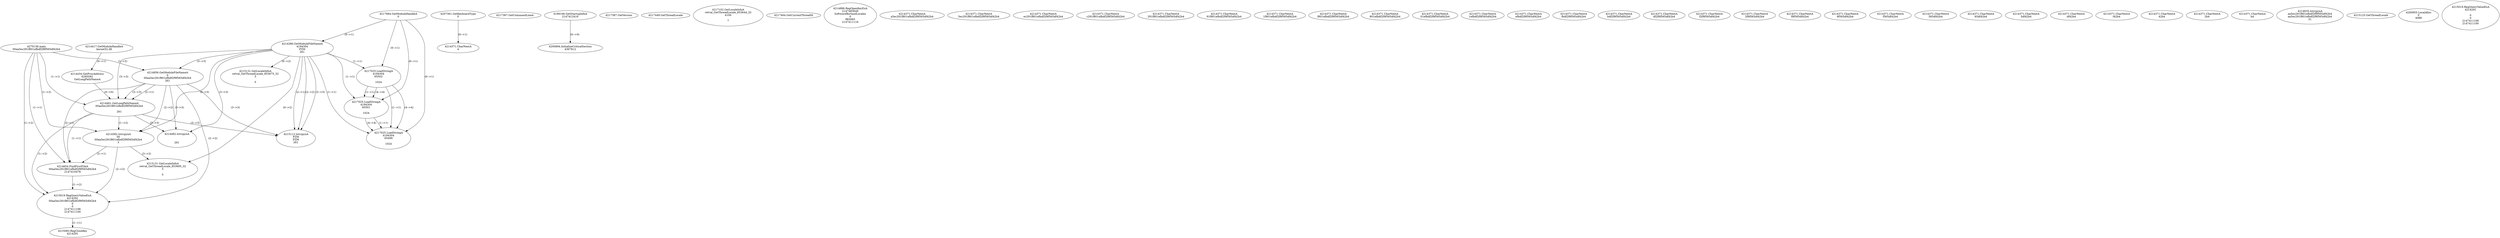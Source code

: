 // Global SCDG with merge call
digraph {
	0 [label="4270136.main
00aa5ec291f801efbdf2f9f565df42b4"]
	1 [label="4217684.GetModuleHandleA
0"]
	2 [label="4207361.GetKeyboardType
0"]
	3 [label="4217367.GetCommandLineA
"]
	4 [label="4199106.GetStartupInfoA
2147412416"]
	5 [label="4217387.GetVersion
"]
	6 [label="4217449.GetThreadLocale
"]
	7 [label="4217102.GetLocaleInfoA
retval_GetThreadLocale_853644_32
4100

7"]
	8 [label="4217464.GetCurrentThreadId
"]
	9 [label="4214286.GetModuleFileNameA
4194304
PZM
261"]
	1 -> 9 [label="(0-->1)"]
	10 [label="4214856.GetModuleFileNameA
0
00aa5ec291f801efbdf2f9f565df42b4
261"]
	0 -> 10 [label="(1-->2)"]
	9 -> 10 [label="(3-->3)"]
	11 [label="4214886.RegOpenKeyExA
2147483649
Software\Borland\Locales
0
983065
2147411116"]
	12 [label="4214417.GetModuleHandleA
kernel32.dll"]
	13 [label="4214434.GetProcAddress
6295592
GetLongPathNameA"]
	12 -> 13 [label="(0-->1)"]
	14 [label="4214461.GetLongPathNameA
00aa5ec291f801efbdf2f9f565df42b4

261"]
	0 -> 14 [label="(1-->1)"]
	10 -> 14 [label="(2-->1)"]
	9 -> 14 [label="(3-->3)"]
	10 -> 14 [label="(3-->3)"]
	13 -> 14 [label="(0-->0)"]
	15 [label="4214582.lstrcpynA
00
00aa5ec291f801efbdf2f9f565df42b4
3"]
	0 -> 15 [label="(1-->2)"]
	10 -> 15 [label="(2-->2)"]
	14 -> 15 [label="(1-->2)"]
	9 -> 15 [label="(0-->3)"]
	16 [label="4214371.CharNextA
a5ec291f801efbdf2f9f565df42b4"]
	17 [label="4214371.CharNextA
5ec291f801efbdf2f9f565df42b4"]
	18 [label="4214371.CharNextA
ec291f801efbdf2f9f565df42b4"]
	19 [label="4214371.CharNextA
c291f801efbdf2f9f565df42b4"]
	20 [label="4214371.CharNextA
291f801efbdf2f9f565df42b4"]
	21 [label="4214371.CharNextA
91f801efbdf2f9f565df42b4"]
	22 [label="4214371.CharNextA
1f801efbdf2f9f565df42b4"]
	23 [label="4214371.CharNextA
f801efbdf2f9f565df42b4"]
	24 [label="4214371.CharNextA
801efbdf2f9f565df42b4"]
	25 [label="4214371.CharNextA
01efbdf2f9f565df42b4"]
	26 [label="4214371.CharNextA
1efbdf2f9f565df42b4"]
	27 [label="4214371.CharNextA
efbdf2f9f565df42b4"]
	28 [label="4214371.CharNextA
fbdf2f9f565df42b4"]
	29 [label="4214371.CharNextA
bdf2f9f565df42b4"]
	30 [label="4214371.CharNextA
df2f9f565df42b4"]
	31 [label="4214371.CharNextA
f2f9f565df42b4"]
	32 [label="4214371.CharNextA
2f9f565df42b4"]
	33 [label="4214371.CharNextA
f9f565df42b4"]
	34 [label="4214371.CharNextA
9f565df42b4"]
	35 [label="4214371.CharNextA
f565df42b4"]
	36 [label="4214371.CharNextA
565df42b4"]
	37 [label="4214371.CharNextA
65df42b4"]
	38 [label="4214371.CharNextA
5df42b4"]
	39 [label="4214371.CharNextA
df42b4"]
	40 [label="4214371.CharNextA
f42b4"]
	41 [label="4214371.CharNextA
42b4"]
	42 [label="4214371.CharNextA
2b4"]
	43 [label="4214371.CharNextA
b4"]
	44 [label="4214371.CharNextA
4"]
	2 -> 44 [label="(0-->1)"]
	45 [label="4214635.lstrcpynA
aa5ec291f801efbdf2f9f565df42b4
aa5ec291f801efbdf2f9f565df42b4
31"]
	46 [label="4214654.FindFirstFileA
00aa5ec291f801efbdf2f9f565df42b4
2147410478"]
	0 -> 46 [label="(1-->1)"]
	10 -> 46 [label="(2-->1)"]
	14 -> 46 [label="(1-->1)"]
	15 -> 46 [label="(2-->1)"]
	47 [label="4215019.RegQueryValueExA
4214291
00aa5ec291f801efbdf2f9f565df42b4
0
0
2147411106
2147411100"]
	0 -> 47 [label="(1-->2)"]
	10 -> 47 [label="(2-->2)"]
	14 -> 47 [label="(1-->2)"]
	15 -> 47 [label="(2-->2)"]
	46 -> 47 [label="(1-->2)"]
	48 [label="4215083.RegCloseKey
4214291"]
	47 -> 48 [label="(1-->1)"]
	49 [label="4215112.lstrcpynA
PZM
PZM
261"]
	9 -> 49 [label="(2-->1)"]
	9 -> 49 [label="(2-->2)"]
	9 -> 49 [label="(3-->3)"]
	10 -> 49 [label="(3-->3)"]
	14 -> 49 [label="(3-->3)"]
	50 [label="4215125.GetThreadLocale
"]
	51 [label="4215131.GetLocaleInfoA
retval_GetThreadLocale_853695_32
3

5"]
	9 -> 51 [label="(0-->2)"]
	15 -> 51 [label="(3-->2)"]
	52 [label="4217025.LoadStringA
4194304
65502

1024"]
	1 -> 52 [label="(0-->1)"]
	9 -> 52 [label="(1-->1)"]
	53 [label="4217025.LoadStringA
4194304
65501

1024"]
	1 -> 53 [label="(0-->1)"]
	9 -> 53 [label="(1-->1)"]
	52 -> 53 [label="(1-->1)"]
	52 -> 53 [label="(4-->4)"]
	54 [label="4217025.LoadStringA
4194304
65499

1024"]
	1 -> 54 [label="(0-->1)"]
	9 -> 54 [label="(1-->1)"]
	52 -> 54 [label="(1-->1)"]
	53 -> 54 [label="(1-->1)"]
	52 -> 54 [label="(4-->4)"]
	53 -> 54 [label="(4-->4)"]
	55 [label="4200894.InitializeCriticalSection
4367812"]
	4 -> 55 [label="(0-->0)"]
	56 [label="4200955.LocalAlloc
0
4088"]
	57 [label="4214482.lstrcpynA


261"]
	9 -> 57 [label="(3-->3)"]
	10 -> 57 [label="(3-->3)"]
	14 -> 57 [label="(3-->3)"]
	58 [label="4215019.RegQueryValueExA
4214291

0
0
2147411106
2147411100"]
	59 [label="4215131.GetLocaleInfoA
retval_GetThreadLocale_853675_32
3

5"]
	9 -> 59 [label="(0-->2)"]
}
